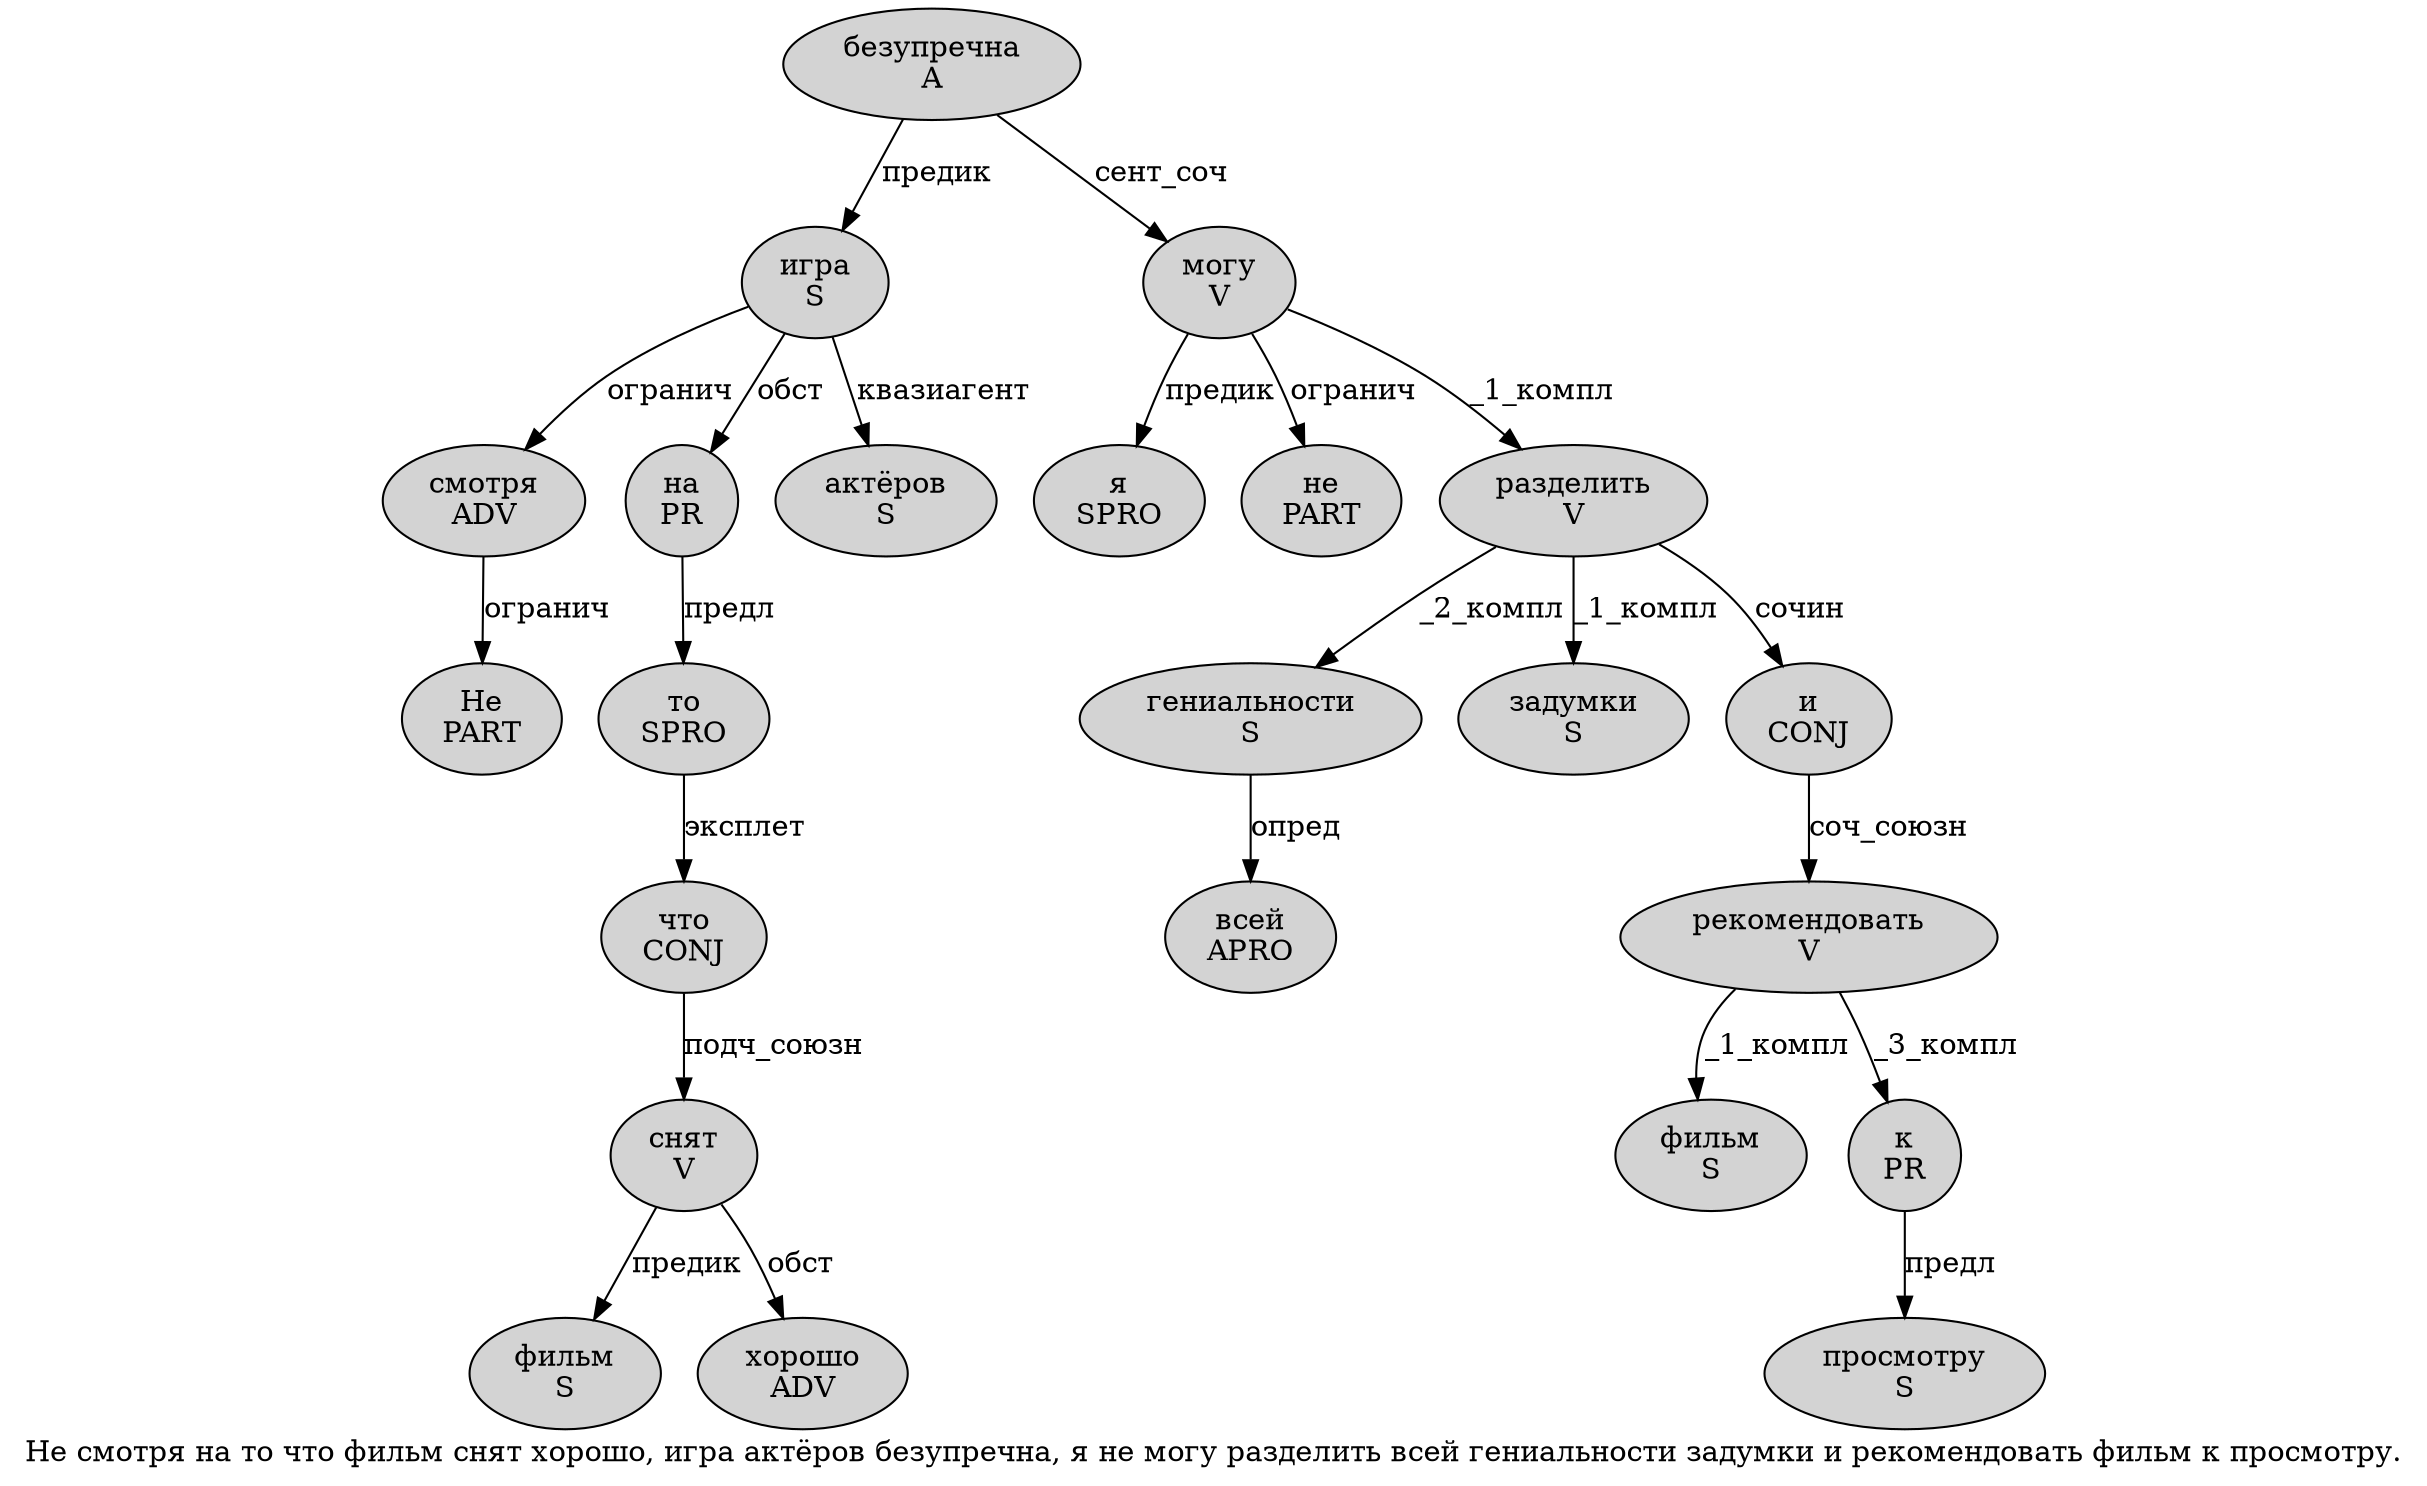 digraph SENTENCE_4027 {
	graph [label="Не смотря на то что фильм снят хорошо, игра актёров безупречна, я не могу разделить всей гениальности задумки и рекомендовать фильм к просмотру."]
	node [style=filled]
		0 [label="Не
PART" color="" fillcolor=lightgray penwidth=1 shape=ellipse]
		1 [label="смотря
ADV" color="" fillcolor=lightgray penwidth=1 shape=ellipse]
		2 [label="на
PR" color="" fillcolor=lightgray penwidth=1 shape=ellipse]
		3 [label="то
SPRO" color="" fillcolor=lightgray penwidth=1 shape=ellipse]
		4 [label="что
CONJ" color="" fillcolor=lightgray penwidth=1 shape=ellipse]
		5 [label="фильм
S" color="" fillcolor=lightgray penwidth=1 shape=ellipse]
		6 [label="снят
V" color="" fillcolor=lightgray penwidth=1 shape=ellipse]
		7 [label="хорошо
ADV" color="" fillcolor=lightgray penwidth=1 shape=ellipse]
		9 [label="игра
S" color="" fillcolor=lightgray penwidth=1 shape=ellipse]
		10 [label="актёров
S" color="" fillcolor=lightgray penwidth=1 shape=ellipse]
		11 [label="безупречна
A" color="" fillcolor=lightgray penwidth=1 shape=ellipse]
		13 [label="я
SPRO" color="" fillcolor=lightgray penwidth=1 shape=ellipse]
		14 [label="не
PART" color="" fillcolor=lightgray penwidth=1 shape=ellipse]
		15 [label="могу
V" color="" fillcolor=lightgray penwidth=1 shape=ellipse]
		16 [label="разделить
V" color="" fillcolor=lightgray penwidth=1 shape=ellipse]
		17 [label="всей
APRO" color="" fillcolor=lightgray penwidth=1 shape=ellipse]
		18 [label="гениальности
S" color="" fillcolor=lightgray penwidth=1 shape=ellipse]
		19 [label="задумки
S" color="" fillcolor=lightgray penwidth=1 shape=ellipse]
		20 [label="и
CONJ" color="" fillcolor=lightgray penwidth=1 shape=ellipse]
		21 [label="рекомендовать
V" color="" fillcolor=lightgray penwidth=1 shape=ellipse]
		22 [label="фильм
S" color="" fillcolor=lightgray penwidth=1 shape=ellipse]
		23 [label="к
PR" color="" fillcolor=lightgray penwidth=1 shape=ellipse]
		24 [label="просмотру
S" color="" fillcolor=lightgray penwidth=1 shape=ellipse]
			9 -> 1 [label="огранич"]
			9 -> 2 [label="обст"]
			9 -> 10 [label="квазиагент"]
			11 -> 9 [label="предик"]
			11 -> 15 [label="сент_соч"]
			3 -> 4 [label="эксплет"]
			15 -> 13 [label="предик"]
			15 -> 14 [label="огранич"]
			15 -> 16 [label="_1_компл"]
			4 -> 6 [label="подч_союзн"]
			16 -> 18 [label="_2_компл"]
			16 -> 19 [label="_1_компл"]
			16 -> 20 [label="сочин"]
			2 -> 3 [label="предл"]
			6 -> 5 [label="предик"]
			6 -> 7 [label="обст"]
			1 -> 0 [label="огранич"]
			21 -> 22 [label="_1_компл"]
			21 -> 23 [label="_3_компл"]
			18 -> 17 [label="опред"]
			20 -> 21 [label="соч_союзн"]
			23 -> 24 [label="предл"]
}